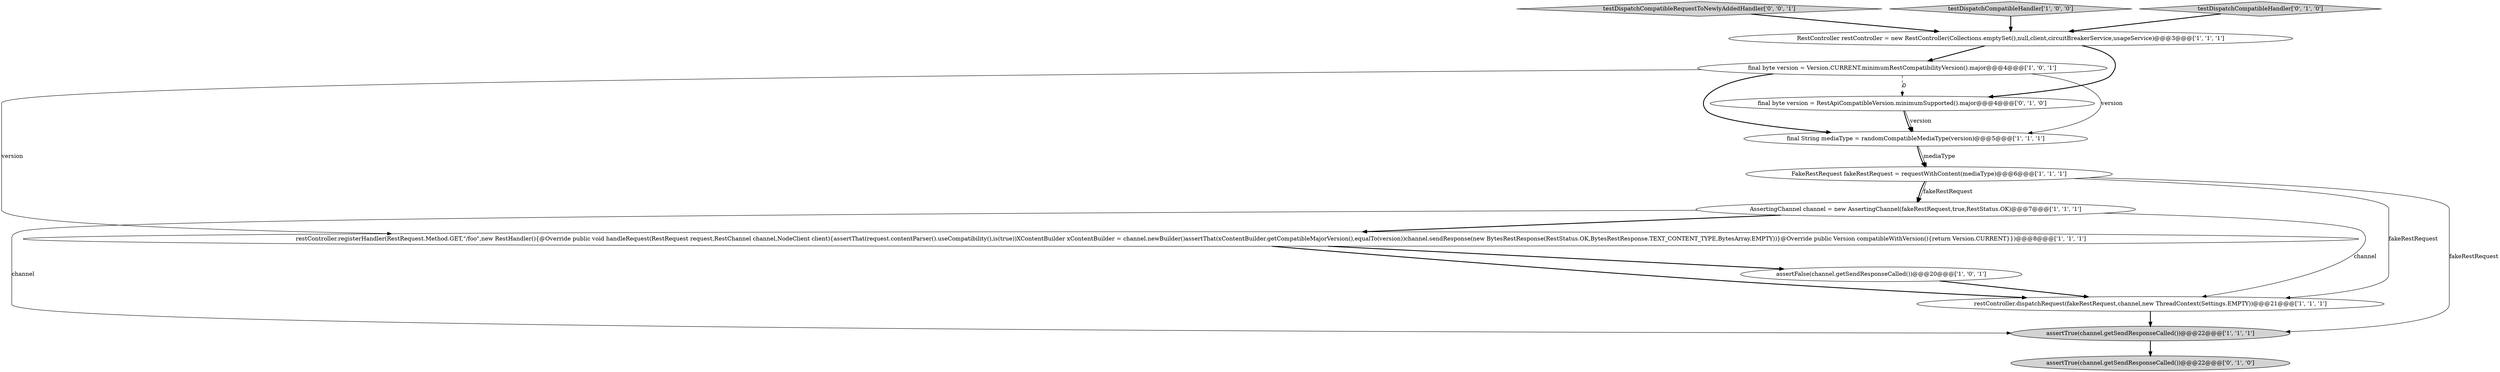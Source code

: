 digraph {
13 [style = filled, label = "testDispatchCompatibleRequestToNewlyAddedHandler['0', '0', '1']", fillcolor = lightgray, shape = diamond image = "AAA0AAABBB3BBB"];
2 [style = filled, label = "FakeRestRequest fakeRestRequest = requestWithContent(mediaType)@@@6@@@['1', '1', '1']", fillcolor = white, shape = ellipse image = "AAA0AAABBB1BBB"];
0 [style = filled, label = "restController.dispatchRequest(fakeRestRequest,channel,new ThreadContext(Settings.EMPTY))@@@21@@@['1', '1', '1']", fillcolor = white, shape = ellipse image = "AAA0AAABBB1BBB"];
5 [style = filled, label = "assertFalse(channel.getSendResponseCalled())@@@20@@@['1', '0', '1']", fillcolor = white, shape = ellipse image = "AAA0AAABBB1BBB"];
8 [style = filled, label = "RestController restController = new RestController(Collections.emptySet(),null,client,circuitBreakerService,usageService)@@@3@@@['1', '1', '1']", fillcolor = white, shape = ellipse image = "AAA0AAABBB1BBB"];
7 [style = filled, label = "AssertingChannel channel = new AssertingChannel(fakeRestRequest,true,RestStatus.OK)@@@7@@@['1', '1', '1']", fillcolor = white, shape = ellipse image = "AAA0AAABBB1BBB"];
10 [style = filled, label = "assertTrue(channel.getSendResponseCalled())@@@22@@@['0', '1', '0']", fillcolor = lightgray, shape = ellipse image = "AAA0AAABBB2BBB"];
12 [style = filled, label = "final byte version = RestApiCompatibleVersion.minimumSupported().major@@@4@@@['0', '1', '0']", fillcolor = white, shape = ellipse image = "AAA1AAABBB2BBB"];
3 [style = filled, label = "testDispatchCompatibleHandler['1', '0', '0']", fillcolor = lightgray, shape = diamond image = "AAA0AAABBB1BBB"];
9 [style = filled, label = "final String mediaType = randomCompatibleMediaType(version)@@@5@@@['1', '1', '1']", fillcolor = white, shape = ellipse image = "AAA0AAABBB1BBB"];
1 [style = filled, label = "assertTrue(channel.getSendResponseCalled())@@@22@@@['1', '1', '1']", fillcolor = lightgray, shape = ellipse image = "AAA0AAABBB1BBB"];
4 [style = filled, label = "final byte version = Version.CURRENT.minimumRestCompatibilityVersion().major@@@4@@@['1', '0', '1']", fillcolor = white, shape = ellipse image = "AAA0AAABBB1BBB"];
6 [style = filled, label = "restController.registerHandler(RestRequest.Method.GET,\"/foo\",new RestHandler(){@Override public void handleRequest(RestRequest request,RestChannel channel,NodeClient client){assertThat(request.contentParser().useCompatibility(),is(true))XContentBuilder xContentBuilder = channel.newBuilder()assertThat(xContentBuilder.getCompatibleMajorVersion(),equalTo(version))channel.sendResponse(new BytesRestResponse(RestStatus.OK,BytesRestResponse.TEXT_CONTENT_TYPE,BytesArray.EMPTY))}@Override public Version compatibleWithVersion(){return Version.CURRENT}})@@@8@@@['1', '1', '1']", fillcolor = white, shape = ellipse image = "AAA0AAABBB1BBB"];
11 [style = filled, label = "testDispatchCompatibleHandler['0', '1', '0']", fillcolor = lightgray, shape = diamond image = "AAA0AAABBB2BBB"];
2->1 [style = solid, label="fakeRestRequest"];
2->0 [style = solid, label="fakeRestRequest"];
1->10 [style = bold, label=""];
4->12 [style = dashed, label="0"];
8->12 [style = bold, label=""];
8->4 [style = bold, label=""];
7->0 [style = solid, label="channel"];
2->7 [style = bold, label=""];
4->6 [style = solid, label="version"];
6->0 [style = bold, label=""];
7->6 [style = bold, label=""];
9->2 [style = bold, label=""];
7->1 [style = solid, label="channel"];
9->2 [style = solid, label="mediaType"];
0->1 [style = bold, label=""];
12->9 [style = bold, label=""];
5->0 [style = bold, label=""];
12->9 [style = solid, label="version"];
11->8 [style = bold, label=""];
4->9 [style = bold, label=""];
3->8 [style = bold, label=""];
4->9 [style = solid, label="version"];
6->5 [style = bold, label=""];
13->8 [style = bold, label=""];
2->7 [style = solid, label="fakeRestRequest"];
}
